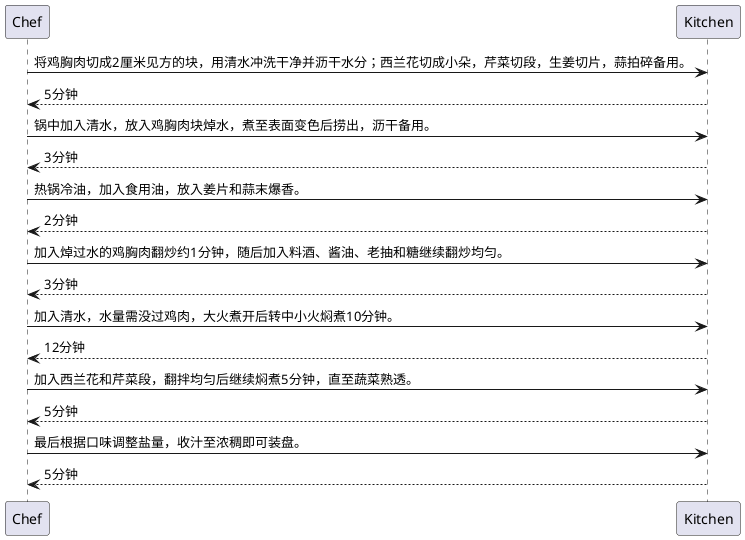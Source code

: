 @startuml
skinparam defaultFontName "Microsoft YaHei"
participant Chef
participant Kitchen
Chef -> Kitchen : 将鸡胸肉切成2厘米见方的块，用清水冲洗干净并沥干水分；西兰花切成小朵，芹菜切段，生姜切片，蒜拍碎备用。
return 5分钟
Chef -> Kitchen : 锅中加入清水，放入鸡胸肉块焯水，煮至表面变色后捞出，沥干备用。
return 3分钟
Chef -> Kitchen : 热锅冷油，加入食用油，放入姜片和蒜末爆香。
return 2分钟
Chef -> Kitchen : 加入焯过水的鸡胸肉翻炒约1分钟，随后加入料酒、酱油、老抽和糖继续翻炒均匀。
return 3分钟
Chef -> Kitchen : 加入清水，水量需没过鸡肉，大火煮开后转中小火焖煮10分钟。
return 12分钟
Chef -> Kitchen : 加入西兰花和芹菜段，翻拌均匀后继续焖煮5分钟，直至蔬菜熟透。
return 5分钟
Chef -> Kitchen : 最后根据口味调整盐量，收汁至浓稠即可装盘。
return 5分钟
@enduml
